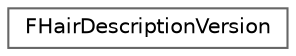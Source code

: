 digraph "Graphical Class Hierarchy"
{
 // INTERACTIVE_SVG=YES
 // LATEX_PDF_SIZE
  bgcolor="transparent";
  edge [fontname=Helvetica,fontsize=10,labelfontname=Helvetica,labelfontsize=10];
  node [fontname=Helvetica,fontsize=10,shape=box,height=0.2,width=0.4];
  rankdir="LR";
  Node0 [id="Node000000",label="FHairDescriptionVersion",height=0.2,width=0.4,color="grey40", fillcolor="white", style="filled",URL="$d8/d96/structFHairDescriptionVersion.html",tooltip=" "];
}
